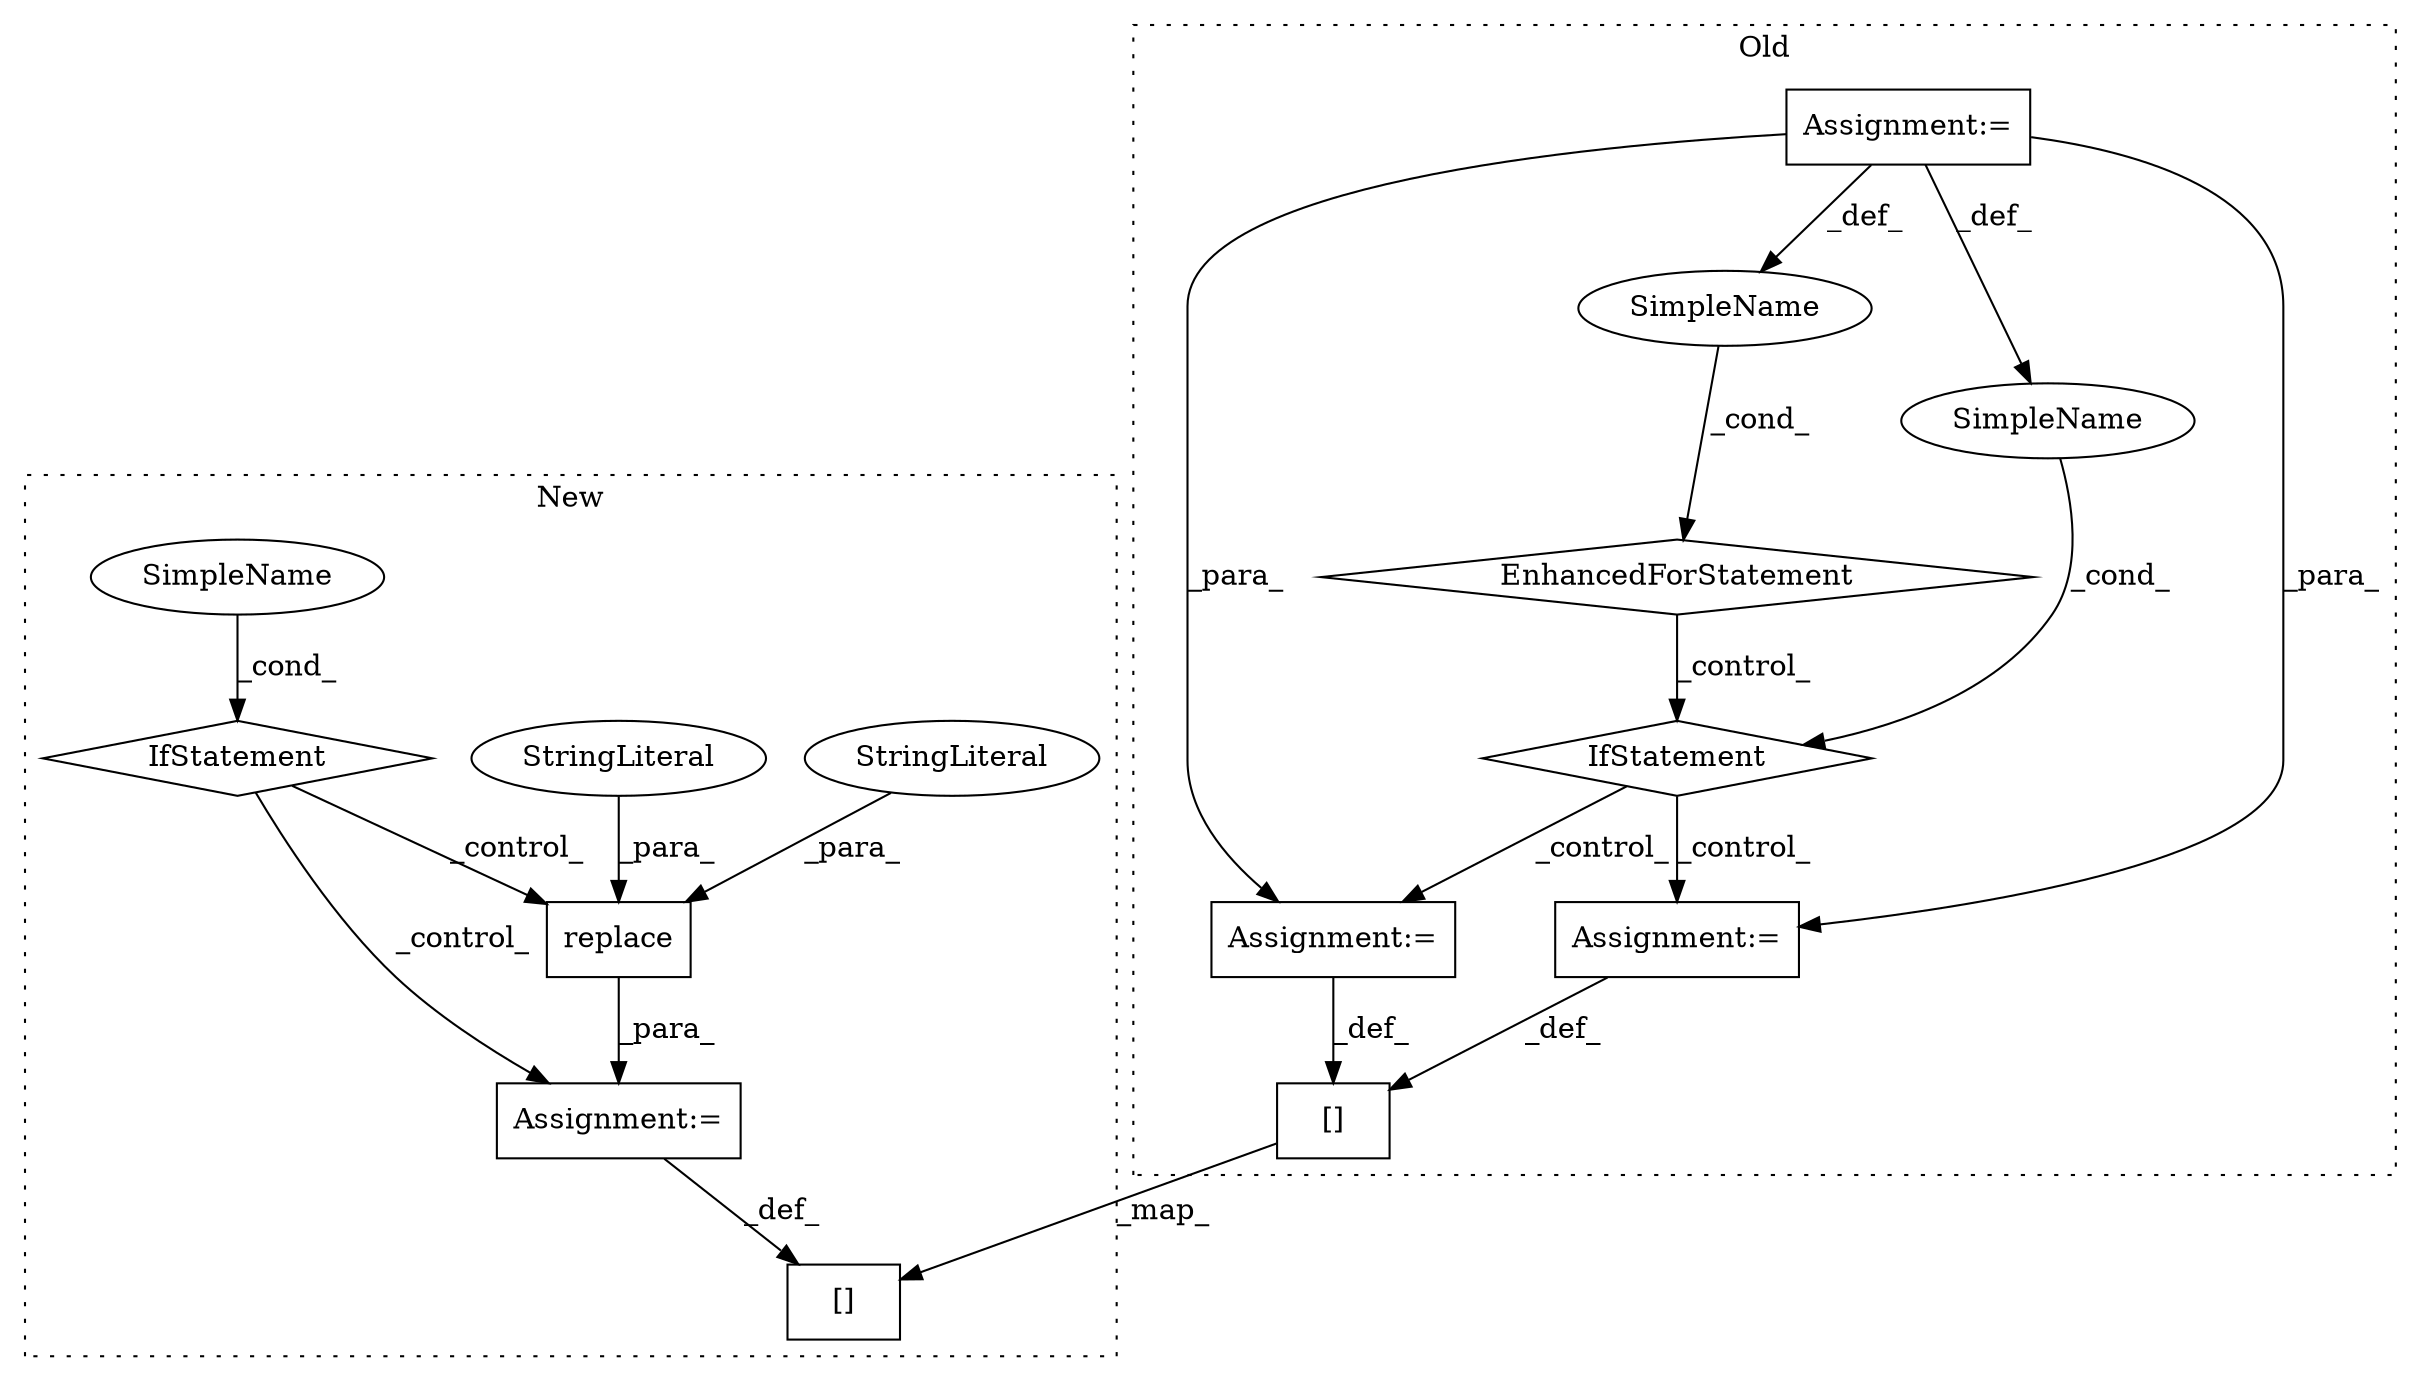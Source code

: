 digraph G {
subgraph cluster0 {
1 [label="EnhancedForStatement" a="70" s="4024,4099" l="53,2" shape="diamond"];
4 [label="Assignment:=" a="7" s="3776" l="1" shape="box"];
9 [label="[]" a="2" s="4717,4736" l="7,1" shape="box"];
11 [label="IfStatement" a="25" s="4228,4386" l="4,2" shape="diamond"];
12 [label="SimpleName" a="42" s="4081" l="7" shape="ellipse"];
13 [label="Assignment:=" a="7" s="4546" l="1" shape="box"];
14 [label="SimpleName" a="42" s="" l="" shape="ellipse"];
15 [label="Assignment:=" a="7" s="4453" l="1" shape="box"];
label = "Old";
style="dotted";
}
subgraph cluster1 {
2 [label="replace" a="32" s="4497,4511" l="8,1" shape="box"];
3 [label="StringLiteral" a="45" s="4505" l="3" shape="ellipse"];
5 [label="StringLiteral" a="45" s="4509" l="2" shape="ellipse"];
6 [label="Assignment:=" a="7" s="4482" l="1" shape="box"];
7 [label="SimpleName" a="42" s="" l="" shape="ellipse"];
8 [label="IfStatement" a="25" s="4412,4464" l="4,2" shape="diamond"];
10 [label="[]" a="2" s="4656,4675" l="7,1" shape="box"];
label = "New";
style="dotted";
}
1 -> 11 [label="_control_"];
2 -> 6 [label="_para_"];
3 -> 2 [label="_para_"];
4 -> 13 [label="_para_"];
4 -> 15 [label="_para_"];
4 -> 14 [label="_def_"];
4 -> 12 [label="_def_"];
5 -> 2 [label="_para_"];
6 -> 10 [label="_def_"];
7 -> 8 [label="_cond_"];
8 -> 2 [label="_control_"];
8 -> 6 [label="_control_"];
9 -> 10 [label="_map_"];
11 -> 15 [label="_control_"];
11 -> 13 [label="_control_"];
12 -> 1 [label="_cond_"];
13 -> 9 [label="_def_"];
14 -> 11 [label="_cond_"];
15 -> 9 [label="_def_"];
}
